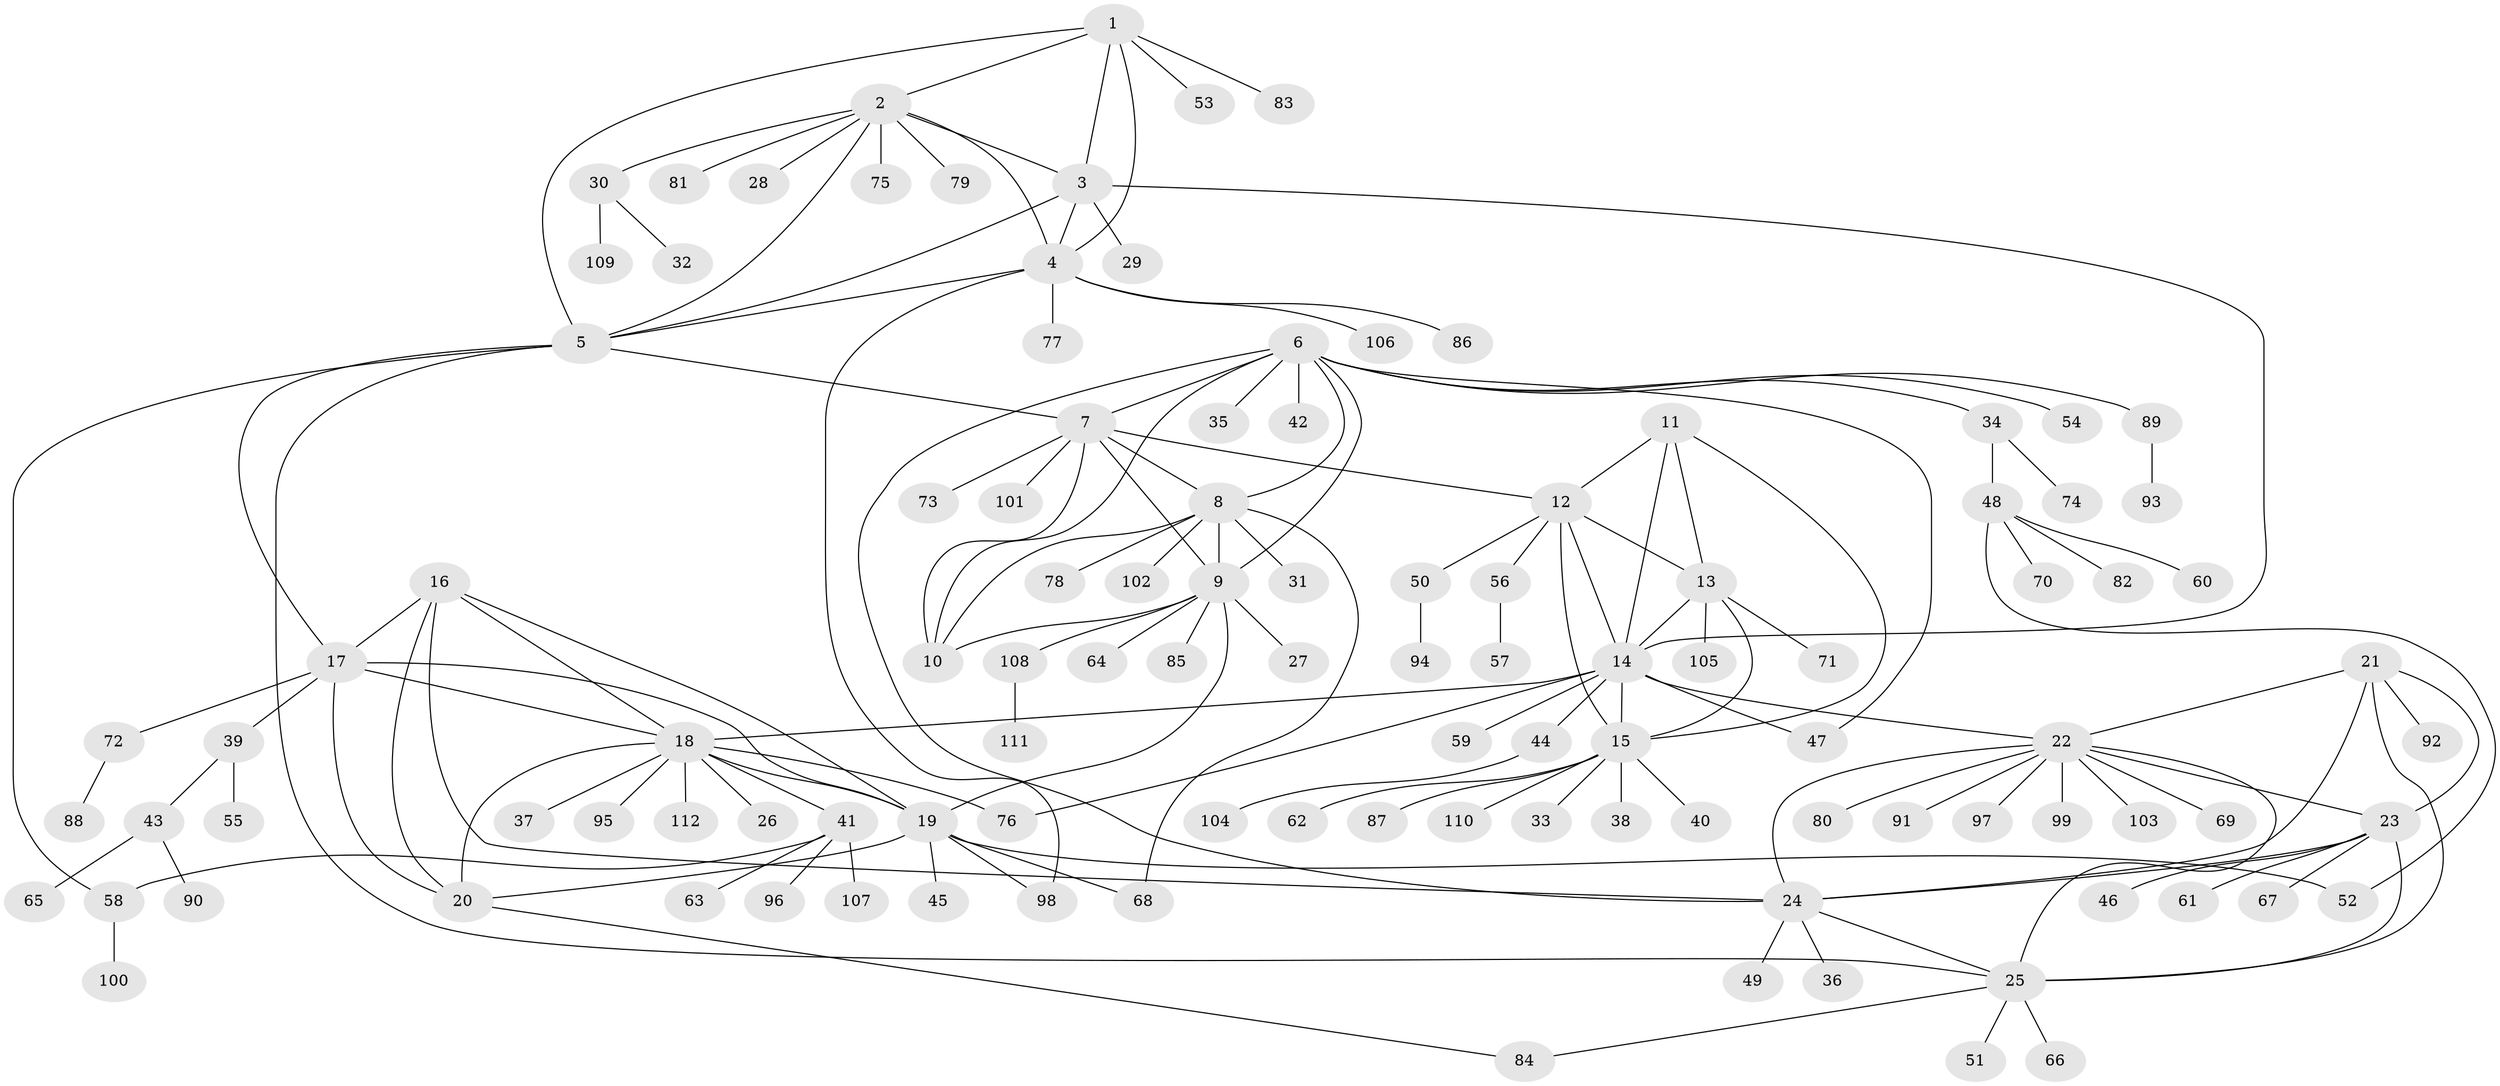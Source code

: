 // coarse degree distribution, {2: 0.2, 3: 0.08571428571428572, 8: 0.05714285714285714, 6: 0.11428571428571428, 4: 0.05714285714285714, 5: 0.14285714285714285, 9: 0.02857142857142857, 7: 0.02857142857142857, 1: 0.2857142857142857}
// Generated by graph-tools (version 1.1) at 2025/52/03/04/25 22:52:22]
// undirected, 112 vertices, 154 edges
graph export_dot {
  node [color=gray90,style=filled];
  1;
  2;
  3;
  4;
  5;
  6;
  7;
  8;
  9;
  10;
  11;
  12;
  13;
  14;
  15;
  16;
  17;
  18;
  19;
  20;
  21;
  22;
  23;
  24;
  25;
  26;
  27;
  28;
  29;
  30;
  31;
  32;
  33;
  34;
  35;
  36;
  37;
  38;
  39;
  40;
  41;
  42;
  43;
  44;
  45;
  46;
  47;
  48;
  49;
  50;
  51;
  52;
  53;
  54;
  55;
  56;
  57;
  58;
  59;
  60;
  61;
  62;
  63;
  64;
  65;
  66;
  67;
  68;
  69;
  70;
  71;
  72;
  73;
  74;
  75;
  76;
  77;
  78;
  79;
  80;
  81;
  82;
  83;
  84;
  85;
  86;
  87;
  88;
  89;
  90;
  91;
  92;
  93;
  94;
  95;
  96;
  97;
  98;
  99;
  100;
  101;
  102;
  103;
  104;
  105;
  106;
  107;
  108;
  109;
  110;
  111;
  112;
  1 -- 2;
  1 -- 3;
  1 -- 4;
  1 -- 5;
  1 -- 53;
  1 -- 83;
  2 -- 3;
  2 -- 4;
  2 -- 5;
  2 -- 28;
  2 -- 30;
  2 -- 75;
  2 -- 79;
  2 -- 81;
  3 -- 4;
  3 -- 5;
  3 -- 14;
  3 -- 29;
  4 -- 5;
  4 -- 77;
  4 -- 86;
  4 -- 98;
  4 -- 106;
  5 -- 7;
  5 -- 17;
  5 -- 25;
  5 -- 58;
  6 -- 7;
  6 -- 8;
  6 -- 9;
  6 -- 10;
  6 -- 24;
  6 -- 34;
  6 -- 35;
  6 -- 42;
  6 -- 47;
  6 -- 54;
  6 -- 89;
  7 -- 8;
  7 -- 9;
  7 -- 10;
  7 -- 12;
  7 -- 73;
  7 -- 101;
  8 -- 9;
  8 -- 10;
  8 -- 31;
  8 -- 68;
  8 -- 78;
  8 -- 102;
  9 -- 10;
  9 -- 19;
  9 -- 27;
  9 -- 64;
  9 -- 85;
  9 -- 108;
  11 -- 12;
  11 -- 13;
  11 -- 14;
  11 -- 15;
  12 -- 13;
  12 -- 14;
  12 -- 15;
  12 -- 50;
  12 -- 56;
  13 -- 14;
  13 -- 15;
  13 -- 71;
  13 -- 105;
  14 -- 15;
  14 -- 18;
  14 -- 22;
  14 -- 44;
  14 -- 47;
  14 -- 59;
  14 -- 76;
  15 -- 33;
  15 -- 38;
  15 -- 40;
  15 -- 62;
  15 -- 87;
  15 -- 110;
  16 -- 17;
  16 -- 18;
  16 -- 19;
  16 -- 20;
  16 -- 24;
  17 -- 18;
  17 -- 19;
  17 -- 20;
  17 -- 39;
  17 -- 72;
  18 -- 19;
  18 -- 20;
  18 -- 26;
  18 -- 37;
  18 -- 41;
  18 -- 76;
  18 -- 95;
  18 -- 112;
  19 -- 20;
  19 -- 45;
  19 -- 52;
  19 -- 68;
  19 -- 98;
  20 -- 84;
  21 -- 22;
  21 -- 23;
  21 -- 24;
  21 -- 25;
  21 -- 92;
  22 -- 23;
  22 -- 24;
  22 -- 25;
  22 -- 69;
  22 -- 80;
  22 -- 91;
  22 -- 97;
  22 -- 99;
  22 -- 103;
  23 -- 24;
  23 -- 25;
  23 -- 46;
  23 -- 61;
  23 -- 67;
  24 -- 25;
  24 -- 36;
  24 -- 49;
  25 -- 51;
  25 -- 66;
  25 -- 84;
  30 -- 32;
  30 -- 109;
  34 -- 48;
  34 -- 74;
  39 -- 43;
  39 -- 55;
  41 -- 58;
  41 -- 63;
  41 -- 96;
  41 -- 107;
  43 -- 65;
  43 -- 90;
  44 -- 104;
  48 -- 52;
  48 -- 60;
  48 -- 70;
  48 -- 82;
  50 -- 94;
  56 -- 57;
  58 -- 100;
  72 -- 88;
  89 -- 93;
  108 -- 111;
}

